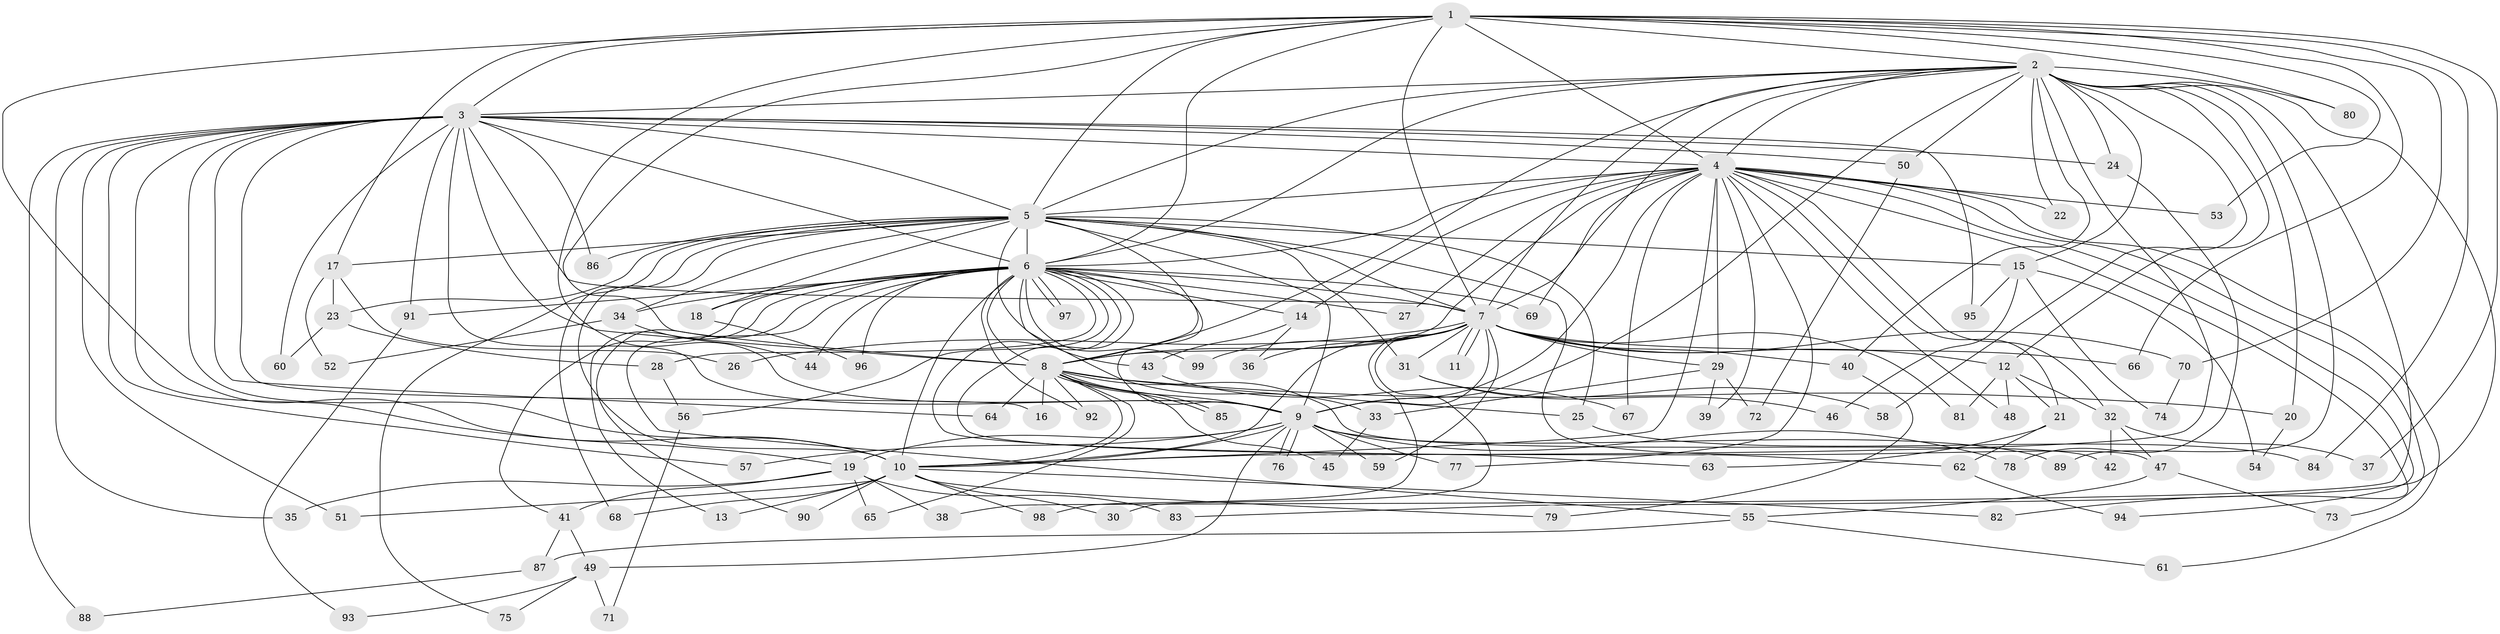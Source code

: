 // coarse degree distribution, {14: 0.012987012987012988, 18: 0.012987012987012988, 20: 0.012987012987012988, 22: 0.012987012987012988, 19: 0.012987012987012988, 27: 0.012987012987012988, 28: 0.012987012987012988, 15: 0.012987012987012988, 17: 0.012987012987012988, 2: 0.5454545454545454, 5: 0.05194805194805195, 6: 0.05194805194805195, 3: 0.12987012987012986, 4: 0.07792207792207792, 1: 0.025974025974025976}
// Generated by graph-tools (version 1.1) at 2025/41/03/06/25 10:41:41]
// undirected, 99 vertices, 223 edges
graph export_dot {
graph [start="1"]
  node [color=gray90,style=filled];
  1;
  2;
  3;
  4;
  5;
  6;
  7;
  8;
  9;
  10;
  11;
  12;
  13;
  14;
  15;
  16;
  17;
  18;
  19;
  20;
  21;
  22;
  23;
  24;
  25;
  26;
  27;
  28;
  29;
  30;
  31;
  32;
  33;
  34;
  35;
  36;
  37;
  38;
  39;
  40;
  41;
  42;
  43;
  44;
  45;
  46;
  47;
  48;
  49;
  50;
  51;
  52;
  53;
  54;
  55;
  56;
  57;
  58;
  59;
  60;
  61;
  62;
  63;
  64;
  65;
  66;
  67;
  68;
  69;
  70;
  71;
  72;
  73;
  74;
  75;
  76;
  77;
  78;
  79;
  80;
  81;
  82;
  83;
  84;
  85;
  86;
  87;
  88;
  89;
  90;
  91;
  92;
  93;
  94;
  95;
  96;
  97;
  98;
  99;
  1 -- 2;
  1 -- 3;
  1 -- 4;
  1 -- 5;
  1 -- 6;
  1 -- 7;
  1 -- 8;
  1 -- 9;
  1 -- 10;
  1 -- 17;
  1 -- 37;
  1 -- 53;
  1 -- 66;
  1 -- 70;
  1 -- 80;
  1 -- 84;
  2 -- 3;
  2 -- 4;
  2 -- 5;
  2 -- 6;
  2 -- 7;
  2 -- 8;
  2 -- 9;
  2 -- 10;
  2 -- 12;
  2 -- 15;
  2 -- 20;
  2 -- 22;
  2 -- 24;
  2 -- 38;
  2 -- 40;
  2 -- 50;
  2 -- 58;
  2 -- 69;
  2 -- 80;
  2 -- 83;
  2 -- 89;
  3 -- 4;
  3 -- 5;
  3 -- 6;
  3 -- 7;
  3 -- 8;
  3 -- 9;
  3 -- 10;
  3 -- 16;
  3 -- 19;
  3 -- 24;
  3 -- 35;
  3 -- 50;
  3 -- 51;
  3 -- 57;
  3 -- 60;
  3 -- 64;
  3 -- 86;
  3 -- 88;
  3 -- 91;
  3 -- 95;
  4 -- 5;
  4 -- 6;
  4 -- 7;
  4 -- 8;
  4 -- 9;
  4 -- 10;
  4 -- 14;
  4 -- 21;
  4 -- 22;
  4 -- 27;
  4 -- 29;
  4 -- 32;
  4 -- 39;
  4 -- 48;
  4 -- 53;
  4 -- 61;
  4 -- 67;
  4 -- 73;
  4 -- 77;
  4 -- 82;
  4 -- 94;
  5 -- 6;
  5 -- 7;
  5 -- 8;
  5 -- 9;
  5 -- 10;
  5 -- 15;
  5 -- 17;
  5 -- 18;
  5 -- 23;
  5 -- 25;
  5 -- 31;
  5 -- 34;
  5 -- 43;
  5 -- 47;
  5 -- 68;
  5 -- 75;
  5 -- 86;
  6 -- 7;
  6 -- 8;
  6 -- 9;
  6 -- 10;
  6 -- 13;
  6 -- 14;
  6 -- 18;
  6 -- 27;
  6 -- 28;
  6 -- 33;
  6 -- 34;
  6 -- 41;
  6 -- 44;
  6 -- 55;
  6 -- 56;
  6 -- 62;
  6 -- 63;
  6 -- 69;
  6 -- 90;
  6 -- 91;
  6 -- 92;
  6 -- 96;
  6 -- 97;
  6 -- 97;
  6 -- 99;
  7 -- 8;
  7 -- 9;
  7 -- 10;
  7 -- 11;
  7 -- 11;
  7 -- 12;
  7 -- 26;
  7 -- 29;
  7 -- 30;
  7 -- 31;
  7 -- 36;
  7 -- 40;
  7 -- 59;
  7 -- 66;
  7 -- 70;
  7 -- 81;
  7 -- 98;
  7 -- 99;
  8 -- 9;
  8 -- 10;
  8 -- 16;
  8 -- 20;
  8 -- 25;
  8 -- 42;
  8 -- 45;
  8 -- 64;
  8 -- 65;
  8 -- 85;
  8 -- 85;
  8 -- 92;
  9 -- 10;
  9 -- 19;
  9 -- 49;
  9 -- 57;
  9 -- 59;
  9 -- 76;
  9 -- 76;
  9 -- 77;
  9 -- 78;
  9 -- 89;
  10 -- 13;
  10 -- 30;
  10 -- 51;
  10 -- 68;
  10 -- 79;
  10 -- 82;
  10 -- 90;
  10 -- 98;
  12 -- 21;
  12 -- 32;
  12 -- 48;
  12 -- 81;
  14 -- 36;
  14 -- 43;
  15 -- 46;
  15 -- 54;
  15 -- 74;
  15 -- 95;
  17 -- 23;
  17 -- 26;
  17 -- 52;
  18 -- 96;
  19 -- 35;
  19 -- 38;
  19 -- 41;
  19 -- 65;
  19 -- 83;
  20 -- 54;
  21 -- 62;
  21 -- 63;
  23 -- 28;
  23 -- 60;
  24 -- 78;
  25 -- 84;
  28 -- 56;
  29 -- 33;
  29 -- 39;
  29 -- 72;
  31 -- 46;
  31 -- 58;
  32 -- 37;
  32 -- 42;
  32 -- 47;
  33 -- 45;
  34 -- 44;
  34 -- 52;
  40 -- 79;
  41 -- 49;
  41 -- 87;
  43 -- 67;
  47 -- 55;
  47 -- 73;
  49 -- 71;
  49 -- 75;
  49 -- 93;
  50 -- 72;
  55 -- 61;
  55 -- 87;
  56 -- 71;
  62 -- 94;
  70 -- 74;
  87 -- 88;
  91 -- 93;
}
